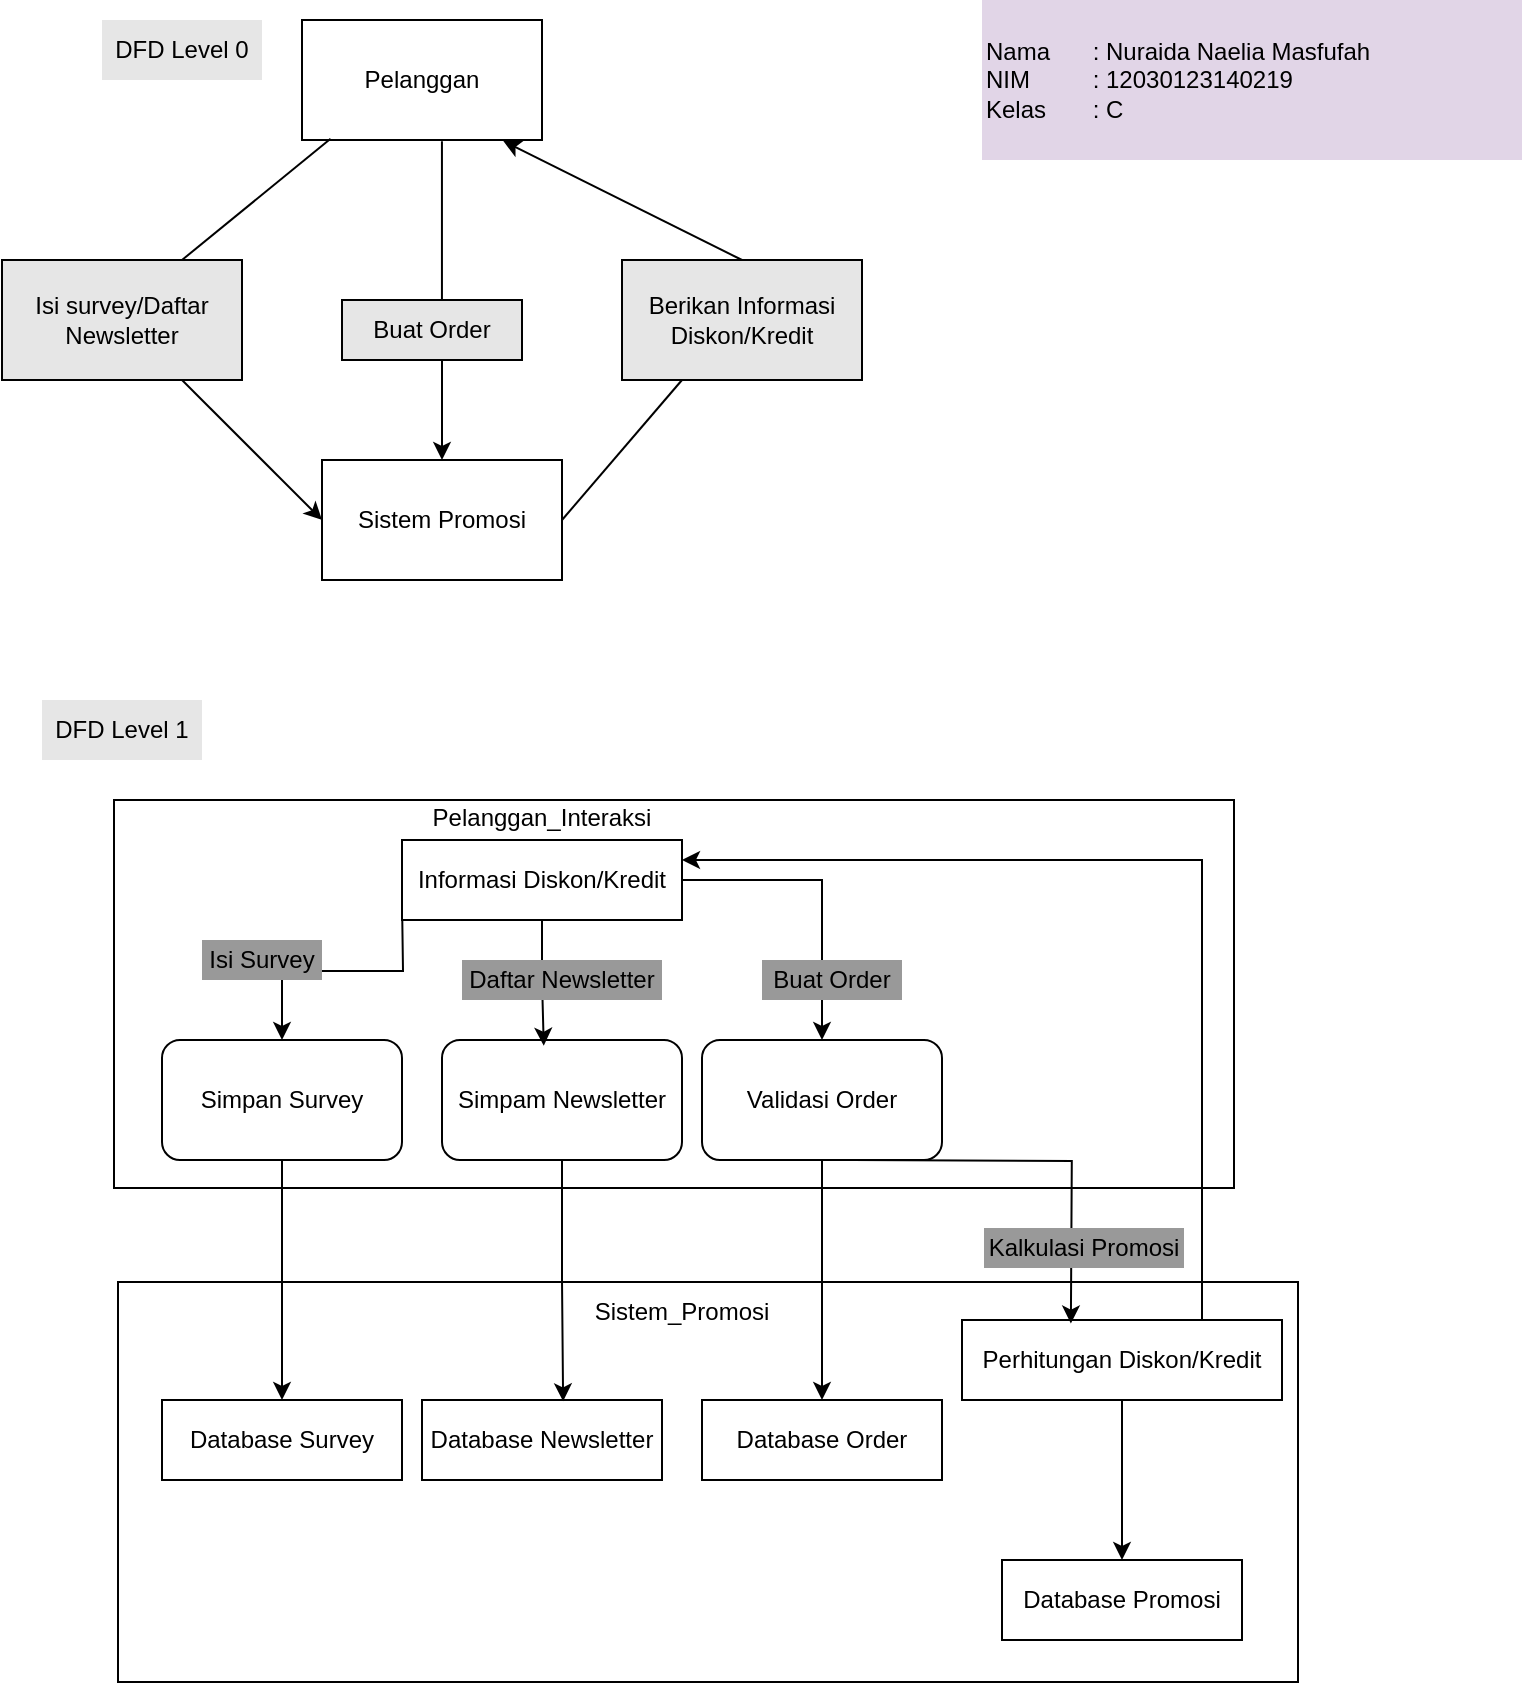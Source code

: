 <mxfile version="24.7.17" pages="3">
  <diagram name="Page-1" id="ODTlV-MMBWW2KmWBl99i">
    <mxGraphModel dx="862" dy="389" grid="1" gridSize="10" guides="1" tooltips="1" connect="1" arrows="1" fold="1" page="1" pageScale="1" pageWidth="850" pageHeight="1100" math="0" shadow="0">
      <root>
        <mxCell id="0" />
        <mxCell id="1" parent="0" />
        <mxCell id="THzX5bEdGxxCggByx_-i-2" value="Pelanggan" style="rounded=0;whiteSpace=wrap;html=1;" parent="1" vertex="1">
          <mxGeometry x="170" y="60" width="120" height="60" as="geometry" />
        </mxCell>
        <mxCell id="THzX5bEdGxxCggByx_-i-3" value="Isi survey/Daftar Newsletter" style="rounded=0;whiteSpace=wrap;html=1;fillColor=#E6E6E6;" parent="1" vertex="1">
          <mxGeometry x="20" y="180" width="120" height="60" as="geometry" />
        </mxCell>
        <mxCell id="THzX5bEdGxxCggByx_-i-4" value="Berikan Informasi Diskon/Kredit" style="rounded=0;whiteSpace=wrap;html=1;fillColor=#E6E6E6;" parent="1" vertex="1">
          <mxGeometry x="330" y="180" width="120" height="60" as="geometry" />
        </mxCell>
        <mxCell id="THzX5bEdGxxCggByx_-i-5" value="Sistem Promosi" style="rounded=0;whiteSpace=wrap;html=1;" parent="1" vertex="1">
          <mxGeometry x="180" y="280" width="120" height="60" as="geometry" />
        </mxCell>
        <mxCell id="THzX5bEdGxxCggByx_-i-8" value="" style="endArrow=none;html=1;rounded=0;entryX=0.119;entryY=0.99;entryDx=0;entryDy=0;entryPerimeter=0;exitX=0.75;exitY=0;exitDx=0;exitDy=0;" parent="1" source="THzX5bEdGxxCggByx_-i-3" target="THzX5bEdGxxCggByx_-i-2" edge="1">
          <mxGeometry width="50" height="50" relative="1" as="geometry">
            <mxPoint x="150" y="190" as="sourcePoint" />
            <mxPoint x="200" y="140" as="targetPoint" />
          </mxGeometry>
        </mxCell>
        <mxCell id="THzX5bEdGxxCggByx_-i-9" value="" style="endArrow=classic;html=1;rounded=0;entryX=0;entryY=0.5;entryDx=0;entryDy=0;" parent="1" source="THzX5bEdGxxCggByx_-i-3" target="THzX5bEdGxxCggByx_-i-5" edge="1">
          <mxGeometry width="50" height="50" relative="1" as="geometry">
            <mxPoint x="240" y="230" as="sourcePoint" />
            <mxPoint x="290" y="180" as="targetPoint" />
          </mxGeometry>
        </mxCell>
        <mxCell id="THzX5bEdGxxCggByx_-i-10" value="" style="endArrow=classic;html=1;rounded=0;exitX=0.583;exitY=1.011;exitDx=0;exitDy=0;entryX=0.5;entryY=0;entryDx=0;entryDy=0;exitPerimeter=0;" parent="1" source="THzX5bEdGxxCggByx_-i-2" target="THzX5bEdGxxCggByx_-i-5" edge="1">
          <mxGeometry width="50" height="50" relative="1" as="geometry">
            <mxPoint x="270" y="220" as="sourcePoint" />
            <mxPoint x="320" y="170" as="targetPoint" />
          </mxGeometry>
        </mxCell>
        <mxCell id="THzX5bEdGxxCggByx_-i-11" value="" style="endArrow=none;html=1;rounded=0;exitX=1;exitY=0.5;exitDx=0;exitDy=0;entryX=0.25;entryY=1;entryDx=0;entryDy=0;" parent="1" source="THzX5bEdGxxCggByx_-i-5" target="THzX5bEdGxxCggByx_-i-4" edge="1">
          <mxGeometry width="50" height="50" relative="1" as="geometry">
            <mxPoint x="350" y="330" as="sourcePoint" />
            <mxPoint x="400" y="280" as="targetPoint" />
          </mxGeometry>
        </mxCell>
        <mxCell id="THzX5bEdGxxCggByx_-i-12" value="" style="endArrow=classic;html=1;rounded=0;entryX=0.838;entryY=1.007;entryDx=0;entryDy=0;entryPerimeter=0;exitX=0.5;exitY=0;exitDx=0;exitDy=0;" parent="1" source="THzX5bEdGxxCggByx_-i-4" target="THzX5bEdGxxCggByx_-i-2" edge="1">
          <mxGeometry width="50" height="50" relative="1" as="geometry">
            <mxPoint x="350" y="170" as="sourcePoint" />
            <mxPoint x="400" y="120" as="targetPoint" />
          </mxGeometry>
        </mxCell>
        <mxCell id="THzX5bEdGxxCggByx_-i-14" value="Buat Order" style="rounded=0;whiteSpace=wrap;html=1;fillColor=#E6E6E6;" parent="1" vertex="1">
          <mxGeometry x="190" y="200" width="90" height="30" as="geometry" />
        </mxCell>
        <mxCell id="THzX5bEdGxxCggByx_-i-15" value="DFD Level 1" style="text;html=1;align=center;verticalAlign=middle;whiteSpace=wrap;rounded=0;fillColor=#E6E6E6;" parent="1" vertex="1">
          <mxGeometry x="40" y="400" width="80" height="30" as="geometry" />
        </mxCell>
        <mxCell id="THzX5bEdGxxCggByx_-i-51" value="" style="rounded=0;whiteSpace=wrap;html=1;fillColor=#FFFFFF;" parent="1" vertex="1">
          <mxGeometry x="76" y="450" width="560" height="194" as="geometry" />
        </mxCell>
        <mxCell id="THzX5bEdGxxCggByx_-i-74" value="" style="rounded=0;whiteSpace=wrap;html=1;fillColor=#FFFFFF;" parent="1" vertex="1">
          <mxGeometry x="78" y="691" width="590" height="200" as="geometry" />
        </mxCell>
        <mxCell id="THzX5bEdGxxCggByx_-i-96" style="edgeStyle=orthogonalEdgeStyle;rounded=0;orthogonalLoop=1;jettySize=auto;html=1;exitX=0;exitY=0.5;exitDx=0;exitDy=0;entryX=0.5;entryY=0;entryDx=0;entryDy=0;" parent="1" target="THzX5bEdGxxCggByx_-i-100" edge="1">
          <mxGeometry relative="1" as="geometry">
            <mxPoint x="220" y="500" as="sourcePoint" />
            <mxPoint x="160" y="580" as="targetPoint" />
          </mxGeometry>
        </mxCell>
        <mxCell id="THzX5bEdGxxCggByx_-i-97" style="edgeStyle=orthogonalEdgeStyle;rounded=0;orthogonalLoop=1;jettySize=auto;html=1;exitX=1;exitY=0.5;exitDx=0;exitDy=0;" parent="1" source="THzX5bEdGxxCggByx_-i-98" target="THzX5bEdGxxCggByx_-i-102" edge="1">
          <mxGeometry relative="1" as="geometry" />
        </mxCell>
        <mxCell id="THzX5bEdGxxCggByx_-i-98" value="Informasi Diskon/Kredit" style="rounded=0;whiteSpace=wrap;html=1;" parent="1" vertex="1">
          <mxGeometry x="220" y="470" width="140" height="40" as="geometry" />
        </mxCell>
        <mxCell id="THzX5bEdGxxCggByx_-i-99" style="edgeStyle=orthogonalEdgeStyle;rounded=0;orthogonalLoop=1;jettySize=auto;html=1;exitX=0.5;exitY=1;exitDx=0;exitDy=0;" parent="1" source="THzX5bEdGxxCggByx_-i-100" target="THzX5bEdGxxCggByx_-i-103" edge="1">
          <mxGeometry relative="1" as="geometry" />
        </mxCell>
        <mxCell id="THzX5bEdGxxCggByx_-i-100" value="Simpan Survey" style="rounded=1;whiteSpace=wrap;html=1;" parent="1" vertex="1">
          <mxGeometry x="100" y="570" width="120" height="60" as="geometry" />
        </mxCell>
        <mxCell id="THzX5bEdGxxCggByx_-i-101" value="Simpam Newsletter" style="rounded=1;whiteSpace=wrap;html=1;" parent="1" vertex="1">
          <mxGeometry x="240" y="570" width="120" height="60" as="geometry" />
        </mxCell>
        <mxCell id="THzX5bEdGxxCggByx_-i-102" value="Validasi Order" style="rounded=1;whiteSpace=wrap;html=1;" parent="1" vertex="1">
          <mxGeometry x="370" y="570" width="120" height="60" as="geometry" />
        </mxCell>
        <mxCell id="THzX5bEdGxxCggByx_-i-103" value="Database Survey" style="rounded=0;whiteSpace=wrap;html=1;" parent="1" vertex="1">
          <mxGeometry x="100" y="750" width="120" height="40" as="geometry" />
        </mxCell>
        <mxCell id="THzX5bEdGxxCggByx_-i-104" value="Database Newsletter" style="rounded=0;whiteSpace=wrap;html=1;" parent="1" vertex="1">
          <mxGeometry x="230" y="750" width="120" height="40" as="geometry" />
        </mxCell>
        <mxCell id="THzX5bEdGxxCggByx_-i-105" value="Database Order" style="rounded=0;whiteSpace=wrap;html=1;" parent="1" vertex="1">
          <mxGeometry x="370" y="750" width="120" height="40" as="geometry" />
        </mxCell>
        <mxCell id="THzX5bEdGxxCggByx_-i-106" style="edgeStyle=orthogonalEdgeStyle;rounded=0;orthogonalLoop=1;jettySize=auto;html=1;exitX=0.5;exitY=1;exitDx=0;exitDy=0;" parent="1" source="THzX5bEdGxxCggByx_-i-108" target="THzX5bEdGxxCggByx_-i-109" edge="1">
          <mxGeometry relative="1" as="geometry" />
        </mxCell>
        <mxCell id="THzX5bEdGxxCggByx_-i-107" style="edgeStyle=orthogonalEdgeStyle;rounded=0;orthogonalLoop=1;jettySize=auto;html=1;exitX=0.75;exitY=0;exitDx=0;exitDy=0;entryX=1;entryY=0.25;entryDx=0;entryDy=0;" parent="1" source="THzX5bEdGxxCggByx_-i-108" target="THzX5bEdGxxCggByx_-i-98" edge="1">
          <mxGeometry relative="1" as="geometry" />
        </mxCell>
        <mxCell id="THzX5bEdGxxCggByx_-i-108" value="Perhitungan Diskon/Kredit" style="rounded=0;whiteSpace=wrap;html=1;" parent="1" vertex="1">
          <mxGeometry x="500" y="710" width="160" height="40" as="geometry" />
        </mxCell>
        <mxCell id="THzX5bEdGxxCggByx_-i-109" value="Database Promosi" style="rounded=0;whiteSpace=wrap;html=1;" parent="1" vertex="1">
          <mxGeometry x="520" y="830" width="120" height="40" as="geometry" />
        </mxCell>
        <mxCell id="THzX5bEdGxxCggByx_-i-110" value="Isi Survey" style="text;html=1;align=center;verticalAlign=middle;whiteSpace=wrap;rounded=0;fillColor=#999999;" parent="1" vertex="1">
          <mxGeometry x="120" y="520" width="60" height="20" as="geometry" />
        </mxCell>
        <mxCell id="THzX5bEdGxxCggByx_-i-111" style="edgeStyle=orthogonalEdgeStyle;rounded=0;orthogonalLoop=1;jettySize=auto;html=1;exitX=0.5;exitY=1;exitDx=0;exitDy=0;entryX=0.424;entryY=0.048;entryDx=0;entryDy=0;entryPerimeter=0;" parent="1" source="THzX5bEdGxxCggByx_-i-98" target="THzX5bEdGxxCggByx_-i-101" edge="1">
          <mxGeometry relative="1" as="geometry" />
        </mxCell>
        <mxCell id="THzX5bEdGxxCggByx_-i-112" value="Daftar Newsletter" style="text;html=1;align=center;verticalAlign=middle;whiteSpace=wrap;rounded=0;fillColor=#999999;" parent="1" vertex="1">
          <mxGeometry x="250" y="530" width="100" height="20" as="geometry" />
        </mxCell>
        <mxCell id="THzX5bEdGxxCggByx_-i-113" style="edgeStyle=orthogonalEdgeStyle;rounded=0;orthogonalLoop=1;jettySize=auto;html=1;exitX=0.5;exitY=1;exitDx=0;exitDy=0;entryX=0.588;entryY=0.016;entryDx=0;entryDy=0;entryPerimeter=0;" parent="1" source="THzX5bEdGxxCggByx_-i-101" target="THzX5bEdGxxCggByx_-i-104" edge="1">
          <mxGeometry relative="1" as="geometry" />
        </mxCell>
        <mxCell id="THzX5bEdGxxCggByx_-i-114" style="edgeStyle=orthogonalEdgeStyle;rounded=0;orthogonalLoop=1;jettySize=auto;html=1;exitX=0.5;exitY=1;exitDx=0;exitDy=0;entryX=0.5;entryY=0;entryDx=0;entryDy=0;" parent="1" source="THzX5bEdGxxCggByx_-i-102" target="THzX5bEdGxxCggByx_-i-105" edge="1">
          <mxGeometry relative="1" as="geometry">
            <mxPoint x="430" y="710" as="targetPoint" />
          </mxGeometry>
        </mxCell>
        <mxCell id="THzX5bEdGxxCggByx_-i-115" style="edgeStyle=orthogonalEdgeStyle;rounded=0;orthogonalLoop=1;jettySize=auto;html=1;exitX=0.75;exitY=1;exitDx=0;exitDy=0;entryX=0.434;entryY=0.044;entryDx=0;entryDy=0;entryPerimeter=0;" parent="1" edge="1">
          <mxGeometry relative="1" as="geometry">
            <mxPoint x="445" y="630" as="sourcePoint" />
            <mxPoint x="554.44" y="711.76" as="targetPoint" />
          </mxGeometry>
        </mxCell>
        <mxCell id="THzX5bEdGxxCggByx_-i-116" value="Buat Order" style="text;html=1;align=center;verticalAlign=middle;whiteSpace=wrap;rounded=0;fillColor=#999999;" parent="1" vertex="1">
          <mxGeometry x="400" y="530" width="70" height="20" as="geometry" />
        </mxCell>
        <mxCell id="THzX5bEdGxxCggByx_-i-117" value="Kalkulasi Promosi" style="text;html=1;align=center;verticalAlign=middle;whiteSpace=wrap;rounded=0;fillColor=#999999;" parent="1" vertex="1">
          <mxGeometry x="511" y="664" width="100" height="20" as="geometry" />
        </mxCell>
        <mxCell id="THzX5bEdGxxCggByx_-i-118" value="Pelanggan_Interaksi" style="text;html=1;align=center;verticalAlign=middle;whiteSpace=wrap;rounded=0;" parent="1" vertex="1">
          <mxGeometry x="260" y="444" width="60" height="30" as="geometry" />
        </mxCell>
        <mxCell id="THzX5bEdGxxCggByx_-i-119" value="Sistem_Promosi" style="text;html=1;align=center;verticalAlign=middle;whiteSpace=wrap;rounded=0;" parent="1" vertex="1">
          <mxGeometry x="330" y="691" width="60" height="30" as="geometry" />
        </mxCell>
        <mxCell id="THzX5bEdGxxCggByx_-i-120" value="DFD Level 0" style="text;html=1;align=center;verticalAlign=middle;whiteSpace=wrap;rounded=0;fillColor=#E6E6E6;" parent="1" vertex="1">
          <mxGeometry x="70" y="60" width="80" height="30" as="geometry" />
        </mxCell>
        <mxCell id="fulWvb1OmDvswGjlFrrw-1" value="Nama&lt;span style=&quot;white-space: pre;&quot;&gt;&#x9;&lt;/span&gt;: Nuraida Naelia Masfufah&lt;div&gt;NIM&lt;span style=&quot;white-space: pre;&quot;&gt;&#x9;&lt;/span&gt;&lt;span style=&quot;white-space: pre;&quot;&gt;&#x9;&lt;/span&gt;: 12030123140219&lt;/div&gt;&lt;div style=&quot;&quot;&gt;Kelas&lt;span style=&quot;white-space: pre;&quot;&gt;&#x9;&lt;/span&gt;: C&lt;/div&gt;" style="text;html=1;align=left;verticalAlign=middle;whiteSpace=wrap;rounded=0;fillColor=#E1D5E7;" vertex="1" parent="1">
          <mxGeometry x="510" y="50" width="270" height="80" as="geometry" />
        </mxCell>
      </root>
    </mxGraphModel>
  </diagram>
  <diagram id="mdZjjIJhFunq5D6yBVpu" name="Page-2">
    <mxGraphModel dx="1884" dy="1567" grid="1" gridSize="10" guides="1" tooltips="1" connect="1" arrows="1" fold="1" page="1" pageScale="1" pageWidth="850" pageHeight="1100" math="0" shadow="0">
      <root>
        <mxCell id="0" />
        <mxCell id="1" parent="0" />
        <mxCell id="P4w8NwJb4ILGEP0RqB18-1" value="Pelanggan" style="shape=table;startSize=30;container=1;collapsible=0;childLayout=tableLayout;fixedRows=1;rowLines=0;fontStyle=0;strokeColor=default;fontSize=16;" parent="1" vertex="1">
          <mxGeometry x="-600" y="-1072" width="180" height="120" as="geometry" />
        </mxCell>
        <mxCell id="P4w8NwJb4ILGEP0RqB18-2" value="" style="shape=tableRow;horizontal=0;startSize=0;swimlaneHead=0;swimlaneBody=0;top=0;left=0;bottom=0;right=0;collapsible=0;dropTarget=0;fillColor=none;points=[[0,0.5],[1,0.5]];portConstraint=eastwest;strokeColor=inherit;fontSize=16;" parent="P4w8NwJb4ILGEP0RqB18-1" vertex="1">
          <mxGeometry y="30" width="180" height="30" as="geometry" />
        </mxCell>
        <mxCell id="P4w8NwJb4ILGEP0RqB18-3" value="int" style="shape=partialRectangle;html=1;whiteSpace=wrap;connectable=0;fillColor=none;top=0;left=0;bottom=0;right=0;overflow=hidden;pointerEvents=1;strokeColor=inherit;fontSize=16;" parent="P4w8NwJb4ILGEP0RqB18-2" vertex="1">
          <mxGeometry width="40" height="30" as="geometry">
            <mxRectangle width="40" height="30" as="alternateBounds" />
          </mxGeometry>
        </mxCell>
        <mxCell id="P4w8NwJb4ILGEP0RqB18-4" value="ID_Pelanggan" style="shape=partialRectangle;html=1;whiteSpace=wrap;connectable=0;fillColor=none;top=0;left=0;bottom=0;right=0;align=left;spacingLeft=6;overflow=hidden;strokeColor=inherit;fontSize=16;" parent="P4w8NwJb4ILGEP0RqB18-2" vertex="1">
          <mxGeometry x="40" width="140" height="30" as="geometry">
            <mxRectangle width="140" height="30" as="alternateBounds" />
          </mxGeometry>
        </mxCell>
        <mxCell id="P4w8NwJb4ILGEP0RqB18-5" value="" style="shape=tableRow;horizontal=0;startSize=0;swimlaneHead=0;swimlaneBody=0;top=0;left=0;bottom=0;right=0;collapsible=0;dropTarget=0;fillColor=none;points=[[0,0.5],[1,0.5]];portConstraint=eastwest;strokeColor=inherit;fontSize=16;" parent="P4w8NwJb4ILGEP0RqB18-1" vertex="1">
          <mxGeometry y="60" width="180" height="30" as="geometry" />
        </mxCell>
        <mxCell id="P4w8NwJb4ILGEP0RqB18-6" value="string" style="shape=partialRectangle;html=1;whiteSpace=wrap;connectable=0;fillColor=none;top=0;left=0;bottom=0;right=0;overflow=hidden;strokeColor=inherit;fontSize=16;" parent="P4w8NwJb4ILGEP0RqB18-5" vertex="1">
          <mxGeometry width="40" height="30" as="geometry">
            <mxRectangle width="40" height="30" as="alternateBounds" />
          </mxGeometry>
        </mxCell>
        <mxCell id="P4w8NwJb4ILGEP0RqB18-7" value="Nama" style="shape=partialRectangle;html=1;whiteSpace=wrap;connectable=0;fillColor=none;top=0;left=0;bottom=0;right=0;align=left;spacingLeft=6;overflow=hidden;strokeColor=inherit;fontSize=16;" parent="P4w8NwJb4ILGEP0RqB18-5" vertex="1">
          <mxGeometry x="40" width="140" height="30" as="geometry">
            <mxRectangle width="140" height="30" as="alternateBounds" />
          </mxGeometry>
        </mxCell>
        <mxCell id="P4w8NwJb4ILGEP0RqB18-8" value="" style="shape=tableRow;horizontal=0;startSize=0;swimlaneHead=0;swimlaneBody=0;top=0;left=0;bottom=0;right=0;collapsible=0;dropTarget=0;fillColor=none;points=[[0,0.5],[1,0.5]];portConstraint=eastwest;strokeColor=inherit;fontSize=16;" parent="P4w8NwJb4ILGEP0RqB18-1" vertex="1">
          <mxGeometry y="90" width="180" height="30" as="geometry" />
        </mxCell>
        <mxCell id="P4w8NwJb4ILGEP0RqB18-9" value="string" style="shape=partialRectangle;html=1;whiteSpace=wrap;connectable=0;fillColor=none;top=0;left=0;bottom=0;right=0;overflow=hidden;strokeColor=inherit;fontSize=16;" parent="P4w8NwJb4ILGEP0RqB18-8" vertex="1">
          <mxGeometry width="40" height="30" as="geometry">
            <mxRectangle width="40" height="30" as="alternateBounds" />
          </mxGeometry>
        </mxCell>
        <mxCell id="P4w8NwJb4ILGEP0RqB18-10" value="Email" style="shape=partialRectangle;html=1;whiteSpace=wrap;connectable=0;fillColor=none;top=0;left=0;bottom=0;right=0;align=left;spacingLeft=6;overflow=hidden;strokeColor=inherit;fontSize=16;" parent="P4w8NwJb4ILGEP0RqB18-8" vertex="1">
          <mxGeometry x="40" width="140" height="30" as="geometry">
            <mxRectangle width="140" height="30" as="alternateBounds" />
          </mxGeometry>
        </mxCell>
        <mxCell id="P4w8NwJb4ILGEP0RqB18-11" value="SURVEY" style="shape=table;startSize=30;container=1;collapsible=0;childLayout=tableLayout;fixedRows=1;rowLines=0;fontStyle=0;strokeColor=default;fontSize=16;" parent="1" vertex="1">
          <mxGeometry x="-780" y="-683" width="180" height="120" as="geometry" />
        </mxCell>
        <mxCell id="P4w8NwJb4ILGEP0RqB18-12" value="" style="shape=tableRow;horizontal=0;startSize=0;swimlaneHead=0;swimlaneBody=0;top=0;left=0;bottom=0;right=0;collapsible=0;dropTarget=0;fillColor=none;points=[[0,0.5],[1,0.5]];portConstraint=eastwest;strokeColor=inherit;fontSize=16;" parent="P4w8NwJb4ILGEP0RqB18-11" vertex="1">
          <mxGeometry y="30" width="180" height="30" as="geometry" />
        </mxCell>
        <mxCell id="P4w8NwJb4ILGEP0RqB18-13" value="int" style="shape=partialRectangle;html=1;whiteSpace=wrap;connectable=0;fillColor=none;top=0;left=0;bottom=0;right=0;overflow=hidden;pointerEvents=1;strokeColor=inherit;fontSize=16;" parent="P4w8NwJb4ILGEP0RqB18-12" vertex="1">
          <mxGeometry width="40" height="30" as="geometry">
            <mxRectangle width="40" height="30" as="alternateBounds" />
          </mxGeometry>
        </mxCell>
        <mxCell id="P4w8NwJb4ILGEP0RqB18-14" value="ID_Survey" style="shape=partialRectangle;html=1;whiteSpace=wrap;connectable=0;fillColor=none;top=0;left=0;bottom=0;right=0;align=left;spacingLeft=6;overflow=hidden;strokeColor=inherit;fontSize=16;" parent="P4w8NwJb4ILGEP0RqB18-12" vertex="1">
          <mxGeometry x="40" width="140" height="30" as="geometry">
            <mxRectangle width="140" height="30" as="alternateBounds" />
          </mxGeometry>
        </mxCell>
        <mxCell id="P4w8NwJb4ILGEP0RqB18-15" value="" style="shape=tableRow;horizontal=0;startSize=0;swimlaneHead=0;swimlaneBody=0;top=0;left=0;bottom=0;right=0;collapsible=0;dropTarget=0;fillColor=none;points=[[0,0.5],[1,0.5]];portConstraint=eastwest;strokeColor=inherit;fontSize=16;" parent="P4w8NwJb4ILGEP0RqB18-11" vertex="1">
          <mxGeometry y="60" width="180" height="30" as="geometry" />
        </mxCell>
        <mxCell id="P4w8NwJb4ILGEP0RqB18-16" value="int" style="shape=partialRectangle;html=1;whiteSpace=wrap;connectable=0;fillColor=none;top=0;left=0;bottom=0;right=0;overflow=hidden;strokeColor=inherit;fontSize=16;" parent="P4w8NwJb4ILGEP0RqB18-15" vertex="1">
          <mxGeometry width="40" height="30" as="geometry">
            <mxRectangle width="40" height="30" as="alternateBounds" />
          </mxGeometry>
        </mxCell>
        <mxCell id="P4w8NwJb4ILGEP0RqB18-17" value="ID_Pelanggan" style="shape=partialRectangle;html=1;whiteSpace=wrap;connectable=0;fillColor=none;top=0;left=0;bottom=0;right=0;align=left;spacingLeft=6;overflow=hidden;strokeColor=inherit;fontSize=16;" parent="P4w8NwJb4ILGEP0RqB18-15" vertex="1">
          <mxGeometry x="40" width="140" height="30" as="geometry">
            <mxRectangle width="140" height="30" as="alternateBounds" />
          </mxGeometry>
        </mxCell>
        <mxCell id="P4w8NwJb4ILGEP0RqB18-18" value="" style="shape=tableRow;horizontal=0;startSize=0;swimlaneHead=0;swimlaneBody=0;top=0;left=0;bottom=0;right=0;collapsible=0;dropTarget=0;fillColor=none;points=[[0,0.5],[1,0.5]];portConstraint=eastwest;strokeColor=inherit;fontSize=16;" parent="P4w8NwJb4ILGEP0RqB18-11" vertex="1">
          <mxGeometry y="90" width="180" height="30" as="geometry" />
        </mxCell>
        <mxCell id="P4w8NwJb4ILGEP0RqB18-19" value="date" style="shape=partialRectangle;html=1;whiteSpace=wrap;connectable=0;fillColor=none;top=0;left=0;bottom=0;right=0;overflow=hidden;strokeColor=inherit;fontSize=16;" parent="P4w8NwJb4ILGEP0RqB18-18" vertex="1">
          <mxGeometry width="40" height="30" as="geometry">
            <mxRectangle width="40" height="30" as="alternateBounds" />
          </mxGeometry>
        </mxCell>
        <mxCell id="P4w8NwJb4ILGEP0RqB18-20" value="Tanggal" style="shape=partialRectangle;html=1;whiteSpace=wrap;connectable=0;fillColor=none;top=0;left=0;bottom=0;right=0;align=left;spacingLeft=6;overflow=hidden;strokeColor=inherit;fontSize=16;" parent="P4w8NwJb4ILGEP0RqB18-18" vertex="1">
          <mxGeometry x="40" width="140" height="30" as="geometry">
            <mxRectangle width="140" height="30" as="alternateBounds" />
          </mxGeometry>
        </mxCell>
        <mxCell id="P4w8NwJb4ILGEP0RqB18-21" value="NEWSLETTER" style="shape=table;startSize=30;container=1;collapsible=0;childLayout=tableLayout;fixedRows=1;rowLines=0;fontStyle=0;strokeColor=default;fontSize=16;" parent="1" vertex="1">
          <mxGeometry x="-548" y="-683" width="180" height="120" as="geometry" />
        </mxCell>
        <mxCell id="P4w8NwJb4ILGEP0RqB18-22" value="" style="shape=tableRow;horizontal=0;startSize=0;swimlaneHead=0;swimlaneBody=0;top=0;left=0;bottom=0;right=0;collapsible=0;dropTarget=0;fillColor=none;points=[[0,0.5],[1,0.5]];portConstraint=eastwest;strokeColor=inherit;fontSize=16;" parent="P4w8NwJb4ILGEP0RqB18-21" vertex="1">
          <mxGeometry y="30" width="180" height="30" as="geometry" />
        </mxCell>
        <mxCell id="P4w8NwJb4ILGEP0RqB18-23" value="int" style="shape=partialRectangle;html=1;whiteSpace=wrap;connectable=0;fillColor=none;top=0;left=0;bottom=0;right=0;overflow=hidden;pointerEvents=1;strokeColor=inherit;fontSize=16;" parent="P4w8NwJb4ILGEP0RqB18-22" vertex="1">
          <mxGeometry width="40" height="30" as="geometry">
            <mxRectangle width="40" height="30" as="alternateBounds" />
          </mxGeometry>
        </mxCell>
        <mxCell id="P4w8NwJb4ILGEP0RqB18-24" value="ID_Newsletter" style="shape=partialRectangle;html=1;whiteSpace=wrap;connectable=0;fillColor=none;top=0;left=0;bottom=0;right=0;align=left;spacingLeft=6;overflow=hidden;strokeColor=inherit;fontSize=16;" parent="P4w8NwJb4ILGEP0RqB18-22" vertex="1">
          <mxGeometry x="40" width="140" height="30" as="geometry">
            <mxRectangle width="140" height="30" as="alternateBounds" />
          </mxGeometry>
        </mxCell>
        <mxCell id="P4w8NwJb4ILGEP0RqB18-25" value="" style="shape=tableRow;horizontal=0;startSize=0;swimlaneHead=0;swimlaneBody=0;top=0;left=0;bottom=0;right=0;collapsible=0;dropTarget=0;fillColor=none;points=[[0,0.5],[1,0.5]];portConstraint=eastwest;strokeColor=inherit;fontSize=16;" parent="P4w8NwJb4ILGEP0RqB18-21" vertex="1">
          <mxGeometry y="60" width="180" height="30" as="geometry" />
        </mxCell>
        <mxCell id="P4w8NwJb4ILGEP0RqB18-26" value="int" style="shape=partialRectangle;html=1;whiteSpace=wrap;connectable=0;fillColor=none;top=0;left=0;bottom=0;right=0;overflow=hidden;strokeColor=inherit;fontSize=16;" parent="P4w8NwJb4ILGEP0RqB18-25" vertex="1">
          <mxGeometry width="40" height="30" as="geometry">
            <mxRectangle width="40" height="30" as="alternateBounds" />
          </mxGeometry>
        </mxCell>
        <mxCell id="P4w8NwJb4ILGEP0RqB18-27" value="ID_Pelanggan" style="shape=partialRectangle;html=1;whiteSpace=wrap;connectable=0;fillColor=none;top=0;left=0;bottom=0;right=0;align=left;spacingLeft=6;overflow=hidden;strokeColor=inherit;fontSize=16;" parent="P4w8NwJb4ILGEP0RqB18-25" vertex="1">
          <mxGeometry x="40" width="140" height="30" as="geometry">
            <mxRectangle width="140" height="30" as="alternateBounds" />
          </mxGeometry>
        </mxCell>
        <mxCell id="P4w8NwJb4ILGEP0RqB18-28" value="" style="shape=tableRow;horizontal=0;startSize=0;swimlaneHead=0;swimlaneBody=0;top=0;left=0;bottom=0;right=0;collapsible=0;dropTarget=0;fillColor=none;points=[[0,0.5],[1,0.5]];portConstraint=eastwest;strokeColor=inherit;fontSize=16;" parent="P4w8NwJb4ILGEP0RqB18-21" vertex="1">
          <mxGeometry y="90" width="180" height="30" as="geometry" />
        </mxCell>
        <mxCell id="P4w8NwJb4ILGEP0RqB18-29" value="date" style="shape=partialRectangle;html=1;whiteSpace=wrap;connectable=0;fillColor=none;top=0;left=0;bottom=0;right=0;overflow=hidden;strokeColor=inherit;fontSize=16;" parent="P4w8NwJb4ILGEP0RqB18-28" vertex="1">
          <mxGeometry width="40" height="30" as="geometry">
            <mxRectangle width="40" height="30" as="alternateBounds" />
          </mxGeometry>
        </mxCell>
        <mxCell id="P4w8NwJb4ILGEP0RqB18-30" value="Tanggal_Daftar" style="shape=partialRectangle;html=1;whiteSpace=wrap;connectable=0;fillColor=none;top=0;left=0;bottom=0;right=0;align=left;spacingLeft=6;overflow=hidden;strokeColor=inherit;fontSize=16;" parent="P4w8NwJb4ILGEP0RqB18-28" vertex="1">
          <mxGeometry x="40" width="140" height="30" as="geometry">
            <mxRectangle width="140" height="30" as="alternateBounds" />
          </mxGeometry>
        </mxCell>
        <mxCell id="P4w8NwJb4ILGEP0RqB18-31" value="ORDER" style="shape=table;startSize=30;container=1;collapsible=0;childLayout=tableLayout;fixedRows=1;rowLines=0;fontStyle=0;strokeColor=default;fontSize=16;" parent="1" vertex="1">
          <mxGeometry x="-341" y="-683" width="180" height="120" as="geometry" />
        </mxCell>
        <mxCell id="P4w8NwJb4ILGEP0RqB18-32" value="" style="shape=tableRow;horizontal=0;startSize=0;swimlaneHead=0;swimlaneBody=0;top=0;left=0;bottom=0;right=0;collapsible=0;dropTarget=0;fillColor=none;points=[[0,0.5],[1,0.5]];portConstraint=eastwest;strokeColor=inherit;fontSize=16;" parent="P4w8NwJb4ILGEP0RqB18-31" vertex="1">
          <mxGeometry y="30" width="180" height="30" as="geometry" />
        </mxCell>
        <mxCell id="P4w8NwJb4ILGEP0RqB18-33" value="int" style="shape=partialRectangle;html=1;whiteSpace=wrap;connectable=0;fillColor=none;top=0;left=0;bottom=0;right=0;overflow=hidden;pointerEvents=1;strokeColor=inherit;fontSize=16;" parent="P4w8NwJb4ILGEP0RqB18-32" vertex="1">
          <mxGeometry width="40" height="30" as="geometry">
            <mxRectangle width="40" height="30" as="alternateBounds" />
          </mxGeometry>
        </mxCell>
        <mxCell id="P4w8NwJb4ILGEP0RqB18-34" value="ID_Order" style="shape=partialRectangle;html=1;whiteSpace=wrap;connectable=0;fillColor=none;top=0;left=0;bottom=0;right=0;align=left;spacingLeft=6;overflow=hidden;strokeColor=inherit;fontSize=16;" parent="P4w8NwJb4ILGEP0RqB18-32" vertex="1">
          <mxGeometry x="40" width="140" height="30" as="geometry">
            <mxRectangle width="140" height="30" as="alternateBounds" />
          </mxGeometry>
        </mxCell>
        <mxCell id="P4w8NwJb4ILGEP0RqB18-35" value="" style="shape=tableRow;horizontal=0;startSize=0;swimlaneHead=0;swimlaneBody=0;top=0;left=0;bottom=0;right=0;collapsible=0;dropTarget=0;fillColor=none;points=[[0,0.5],[1,0.5]];portConstraint=eastwest;strokeColor=inherit;fontSize=16;" parent="P4w8NwJb4ILGEP0RqB18-31" vertex="1">
          <mxGeometry y="60" width="180" height="30" as="geometry" />
        </mxCell>
        <mxCell id="P4w8NwJb4ILGEP0RqB18-36" value="int" style="shape=partialRectangle;html=1;whiteSpace=wrap;connectable=0;fillColor=none;top=0;left=0;bottom=0;right=0;overflow=hidden;strokeColor=inherit;fontSize=16;" parent="P4w8NwJb4ILGEP0RqB18-35" vertex="1">
          <mxGeometry width="40" height="30" as="geometry">
            <mxRectangle width="40" height="30" as="alternateBounds" />
          </mxGeometry>
        </mxCell>
        <mxCell id="P4w8NwJb4ILGEP0RqB18-37" value="ID_Pelanggan" style="shape=partialRectangle;html=1;whiteSpace=wrap;connectable=0;fillColor=none;top=0;left=0;bottom=0;right=0;align=left;spacingLeft=6;overflow=hidden;strokeColor=inherit;fontSize=16;" parent="P4w8NwJb4ILGEP0RqB18-35" vertex="1">
          <mxGeometry x="40" width="140" height="30" as="geometry">
            <mxRectangle width="140" height="30" as="alternateBounds" />
          </mxGeometry>
        </mxCell>
        <mxCell id="P4w8NwJb4ILGEP0RqB18-38" value="" style="shape=tableRow;horizontal=0;startSize=0;swimlaneHead=0;swimlaneBody=0;top=0;left=0;bottom=0;right=0;collapsible=0;dropTarget=0;fillColor=none;points=[[0,0.5],[1,0.5]];portConstraint=eastwest;strokeColor=inherit;fontSize=16;" parent="P4w8NwJb4ILGEP0RqB18-31" vertex="1">
          <mxGeometry y="90" width="180" height="30" as="geometry" />
        </mxCell>
        <mxCell id="P4w8NwJb4ILGEP0RqB18-39" value="float" style="shape=partialRectangle;html=1;whiteSpace=wrap;connectable=0;fillColor=none;top=0;left=0;bottom=0;right=0;overflow=hidden;strokeColor=inherit;fontSize=16;" parent="P4w8NwJb4ILGEP0RqB18-38" vertex="1">
          <mxGeometry width="40" height="30" as="geometry">
            <mxRectangle width="40" height="30" as="alternateBounds" />
          </mxGeometry>
        </mxCell>
        <mxCell id="P4w8NwJb4ILGEP0RqB18-40" value="Total_Harga" style="shape=partialRectangle;html=1;whiteSpace=wrap;connectable=0;fillColor=none;top=0;left=0;bottom=0;right=0;align=left;spacingLeft=6;overflow=hidden;strokeColor=inherit;fontSize=16;" parent="P4w8NwJb4ILGEP0RqB18-38" vertex="1">
          <mxGeometry x="40" width="140" height="30" as="geometry">
            <mxRectangle width="140" height="30" as="alternateBounds" />
          </mxGeometry>
        </mxCell>
        <mxCell id="P4w8NwJb4ILGEP0RqB18-41" value="" style="shape=tableRow;horizontal=0;startSize=0;swimlaneHead=0;swimlaneBody=0;top=0;left=0;bottom=0;right=0;collapsible=0;dropTarget=0;fillColor=none;points=[[0,0.5],[1,0.5]];portConstraint=eastwest;strokeColor=inherit;fontSize=16;" parent="1" vertex="1">
          <mxGeometry x="-369" y="-425" width="180" height="30" as="geometry" />
        </mxCell>
        <mxCell id="P4w8NwJb4ILGEP0RqB18-42" value="" style="shape=umlActor;verticalLabelPosition=bottom;verticalAlign=top;html=1;outlineConnect=0;" parent="1" vertex="1">
          <mxGeometry x="-260" y="-490" width="30" height="60" as="geometry" />
        </mxCell>
        <mxCell id="P4w8NwJb4ILGEP0RqB18-43" value="Promosi" style="shape=table;startSize=30;container=1;collapsible=0;childLayout=tableLayout;fixedRows=1;rowLines=0;fontStyle=0;strokeColor=default;fontSize=16;fillColor=#FFFFFF;" parent="1" vertex="1">
          <mxGeometry x="-331" y="-451" width="180" height="159" as="geometry" />
        </mxCell>
        <mxCell id="P4w8NwJb4ILGEP0RqB18-44" value="" style="shape=tableRow;horizontal=0;startSize=0;swimlaneHead=0;swimlaneBody=0;top=0;left=0;bottom=0;right=0;collapsible=0;dropTarget=0;fillColor=none;points=[[0,0.5],[1,0.5]];portConstraint=eastwest;strokeColor=inherit;fontSize=16;" parent="P4w8NwJb4ILGEP0RqB18-43" vertex="1">
          <mxGeometry y="30" width="180" height="30" as="geometry" />
        </mxCell>
        <mxCell id="P4w8NwJb4ILGEP0RqB18-45" value="int" style="shape=partialRectangle;html=1;whiteSpace=wrap;connectable=0;fillColor=none;top=0;left=0;bottom=0;right=0;overflow=hidden;pointerEvents=1;strokeColor=inherit;fontSize=16;" parent="P4w8NwJb4ILGEP0RqB18-44" vertex="1">
          <mxGeometry width="40" height="30" as="geometry">
            <mxRectangle width="40" height="30" as="alternateBounds" />
          </mxGeometry>
        </mxCell>
        <mxCell id="P4w8NwJb4ILGEP0RqB18-46" value="ID_Promosi" style="shape=partialRectangle;html=1;whiteSpace=wrap;connectable=0;fillColor=none;top=0;left=0;bottom=0;right=0;align=left;spacingLeft=6;overflow=hidden;strokeColor=inherit;fontSize=16;" parent="P4w8NwJb4ILGEP0RqB18-44" vertex="1">
          <mxGeometry x="40" width="140" height="30" as="geometry">
            <mxRectangle width="140" height="30" as="alternateBounds" />
          </mxGeometry>
        </mxCell>
        <mxCell id="P4w8NwJb4ILGEP0RqB18-47" value="" style="shape=tableRow;horizontal=0;startSize=0;swimlaneHead=0;swimlaneBody=0;top=0;left=0;bottom=0;right=0;collapsible=0;dropTarget=0;fillColor=none;points=[[0,0.5],[1,0.5]];portConstraint=eastwest;strokeColor=inherit;fontSize=16;" parent="P4w8NwJb4ILGEP0RqB18-43" vertex="1">
          <mxGeometry y="60" width="180" height="30" as="geometry" />
        </mxCell>
        <mxCell id="P4w8NwJb4ILGEP0RqB18-48" value="string" style="shape=partialRectangle;html=1;whiteSpace=wrap;connectable=0;fillColor=none;top=0;left=0;bottom=0;right=0;overflow=hidden;strokeColor=inherit;fontSize=16;" parent="P4w8NwJb4ILGEP0RqB18-47" vertex="1">
          <mxGeometry width="40" height="30" as="geometry">
            <mxRectangle width="40" height="30" as="alternateBounds" />
          </mxGeometry>
        </mxCell>
        <mxCell id="P4w8NwJb4ILGEP0RqB18-49" value="Jenis_Promosi" style="shape=partialRectangle;html=1;whiteSpace=wrap;connectable=0;fillColor=none;top=0;left=0;bottom=0;right=0;align=left;spacingLeft=6;overflow=hidden;strokeColor=inherit;fontSize=16;" parent="P4w8NwJb4ILGEP0RqB18-47" vertex="1">
          <mxGeometry x="40" width="140" height="30" as="geometry">
            <mxRectangle width="140" height="30" as="alternateBounds" />
          </mxGeometry>
        </mxCell>
        <mxCell id="P4w8NwJb4ILGEP0RqB18-50" value="" style="shape=tableRow;horizontal=0;startSize=0;swimlaneHead=0;swimlaneBody=0;top=0;left=0;bottom=0;right=0;collapsible=0;dropTarget=0;fillColor=none;points=[[0,0.5],[1,0.5]];portConstraint=eastwest;strokeColor=inherit;fontSize=16;" parent="P4w8NwJb4ILGEP0RqB18-43" vertex="1">
          <mxGeometry y="90" width="180" height="30" as="geometry" />
        </mxCell>
        <mxCell id="P4w8NwJb4ILGEP0RqB18-51" value="string" style="shape=partialRectangle;html=1;whiteSpace=wrap;connectable=0;fillColor=none;top=0;left=0;bottom=0;right=0;overflow=hidden;strokeColor=inherit;fontSize=16;" parent="P4w8NwJb4ILGEP0RqB18-50" vertex="1">
          <mxGeometry width="40" height="30" as="geometry">
            <mxRectangle width="40" height="30" as="alternateBounds" />
          </mxGeometry>
        </mxCell>
        <mxCell id="P4w8NwJb4ILGEP0RqB18-52" value="Kriteria" style="shape=partialRectangle;html=1;whiteSpace=wrap;connectable=0;fillColor=none;top=0;left=0;bottom=0;right=0;align=left;spacingLeft=6;overflow=hidden;strokeColor=inherit;fontSize=16;" parent="P4w8NwJb4ILGEP0RqB18-50" vertex="1">
          <mxGeometry x="40" width="140" height="30" as="geometry">
            <mxRectangle width="140" height="30" as="alternateBounds" />
          </mxGeometry>
        </mxCell>
        <mxCell id="P4w8NwJb4ILGEP0RqB18-53" value="Diskon" style="shape=partialRectangle;html=1;whiteSpace=wrap;connectable=0;fillColor=none;top=0;left=0;bottom=0;right=0;align=left;spacingLeft=6;overflow=hidden;strokeColor=inherit;fontSize=16;" parent="1" vertex="1">
          <mxGeometry x="-287" y="-326" width="140" height="30" as="geometry">
            <mxRectangle width="140" height="30" as="alternateBounds" />
          </mxGeometry>
        </mxCell>
        <mxCell id="P4w8NwJb4ILGEP0RqB18-54" value="float" style="shape=partialRectangle;html=1;whiteSpace=wrap;connectable=0;fillColor=none;top=0;left=0;bottom=0;right=0;overflow=hidden;strokeColor=inherit;fontSize=16;" parent="1" vertex="1">
          <mxGeometry x="-331" y="-326" width="40" height="30" as="geometry">
            <mxRectangle width="40" height="30" as="alternateBounds" />
          </mxGeometry>
        </mxCell>
        <mxCell id="P4w8NwJb4ILGEP0RqB18-55" value="" style="endArrow=none;html=1;rounded=0;fontSize=12;startSize=8;endSize=8;curved=1;entryX=0.221;entryY=1.025;entryDx=0;entryDy=0;entryPerimeter=0;" parent="1" edge="1">
          <mxGeometry width="50" height="50" relative="1" as="geometry">
            <mxPoint x="-291" y="-292" as="sourcePoint" />
            <mxPoint x="-291.22" y="-331.25" as="targetPoint" />
          </mxGeometry>
        </mxCell>
        <mxCell id="P4w8NwJb4ILGEP0RqB18-56" value="" style="endArrow=none;html=1;rounded=0;entryX=-0.019;entryY=1.35;entryDx=0;entryDy=0;entryPerimeter=0;" parent="1" edge="1">
          <mxGeometry width="50" height="50" relative="1" as="geometry">
            <mxPoint x="-690" y="-683" as="sourcePoint" />
            <mxPoint x="-600.0" y="-979.5" as="targetPoint" />
            <Array as="points">
              <mxPoint x="-692" y="-830" />
            </Array>
          </mxGeometry>
        </mxCell>
        <mxCell id="P4w8NwJb4ILGEP0RqB18-57" value="" style="shape=umlActor;verticalLabelPosition=bottom;verticalAlign=top;html=1;outlineConnect=0;" parent="1" vertex="1">
          <mxGeometry x="-705" y="-742" width="30" height="60" as="geometry" />
        </mxCell>
        <mxCell id="P4w8NwJb4ILGEP0RqB18-58" value="" style="endArrow=none;html=1;rounded=0;exitX=0.515;exitY=0.033;exitDx=0;exitDy=0;exitPerimeter=0;" parent="1" edge="1">
          <mxGeometry width="50" height="50" relative="1" as="geometry">
            <mxPoint x="-457.3" y="-683.04" as="sourcePoint" />
            <mxPoint x="-510" y="-950" as="targetPoint" />
            <Array as="points">
              <mxPoint x="-460" y="-828" />
            </Array>
          </mxGeometry>
        </mxCell>
        <mxCell id="P4w8NwJb4ILGEP0RqB18-59" value="" style="shape=umlActor;verticalLabelPosition=bottom;verticalAlign=top;html=1;outlineConnect=0;" parent="1" vertex="1">
          <mxGeometry x="-473" y="-743" width="30" height="60" as="geometry" />
        </mxCell>
        <mxCell id="P4w8NwJb4ILGEP0RqB18-60" value="" style="endArrow=none;html=1;rounded=0;entryX=1;entryY=0.5;entryDx=0;entryDy=0;exitX=0.5;exitY=0;exitDx=0;exitDy=0;" parent="1" edge="1">
          <mxGeometry width="50" height="50" relative="1" as="geometry">
            <mxPoint x="-251" y="-683" as="sourcePoint" />
            <mxPoint x="-420" y="-1005" as="targetPoint" />
            <Array as="points">
              <mxPoint x="-255" y="-840" />
            </Array>
          </mxGeometry>
        </mxCell>
        <mxCell id="P4w8NwJb4ILGEP0RqB18-61" value="" style="shape=umlActor;verticalLabelPosition=bottom;verticalAlign=top;html=1;outlineConnect=0;" parent="1" vertex="1">
          <mxGeometry x="-267" y="-743" width="30" height="60" as="geometry" />
        </mxCell>
        <mxCell id="P4w8NwJb4ILGEP0RqB18-62" value="" style="endArrow=none;html=1;rounded=0;entryX=0.527;entryY=1.009;entryDx=0;entryDy=0;entryPerimeter=0;exitX=0.5;exitY=0;exitDx=0;exitDy=0;exitPerimeter=0;" parent="1" source="P4w8NwJb4ILGEP0RqB18-42" target="P4w8NwJb4ILGEP0RqB18-38" edge="1">
          <mxGeometry width="50" height="50" relative="1" as="geometry">
            <mxPoint x="-317" y="-485" as="sourcePoint" />
            <mxPoint x="-267" y="-535" as="targetPoint" />
          </mxGeometry>
        </mxCell>
        <mxCell id="P4w8NwJb4ILGEP0RqB18-63" value="" style="shape=partialRectangle;whiteSpace=wrap;html=1;top=0;bottom=0;fillColor=none;rotation=25;" parent="1" vertex="1">
          <mxGeometry x="-398.05" y="-995.79" width="12" height="33.52" as="geometry" />
        </mxCell>
        <mxCell id="P4w8NwJb4ILGEP0RqB18-64" value="" style="shape=partialRectangle;whiteSpace=wrap;html=1;top=0;bottom=0;fillColor=none;rotation=-30;" parent="1" vertex="1">
          <mxGeometry x="-633" y="-956.52" width="12" height="33.52" as="geometry" />
        </mxCell>
        <mxCell id="P4w8NwJb4ILGEP0RqB18-65" value="" style="shape=partialRectangle;whiteSpace=wrap;html=1;top=0;bottom=0;fillColor=none;rotation=91;" parent="1" vertex="1">
          <mxGeometry x="-511" y="-953" width="12" height="33.52" as="geometry" />
        </mxCell>
        <mxCell id="P4w8NwJb4ILGEP0RqB18-66" value="" style="shape=partialRectangle;whiteSpace=wrap;html=1;top=0;bottom=0;fillColor=none;rotation=91;" parent="1" vertex="1">
          <mxGeometry x="-251" y="-563" width="12" height="33.52" as="geometry" />
        </mxCell>
        <mxCell id="P4w8NwJb4ILGEP0RqB18-67" value="Mengisi" style="text;html=1;align=center;verticalAlign=middle;whiteSpace=wrap;rounded=0;fillColor=#E6E6E6;" parent="1" vertex="1">
          <mxGeometry x="-715" y="-835" width="60" height="30" as="geometry" />
        </mxCell>
        <mxCell id="P4w8NwJb4ILGEP0RqB18-68" value="Membuat" style="text;html=1;align=center;verticalAlign=middle;whiteSpace=wrap;rounded=0;fillColor=#E6E6E6;" parent="1" vertex="1">
          <mxGeometry x="-288" y="-847" width="60" height="30" as="geometry" />
        </mxCell>
        <mxCell id="P4w8NwJb4ILGEP0RqB18-69" value="Mendaftar" style="text;html=1;align=center;verticalAlign=middle;whiteSpace=wrap;rounded=0;fillColor=#E6E6E6;" parent="1" vertex="1">
          <mxGeometry x="-480" y="-830" width="60" height="30" as="geometry" />
        </mxCell>
        <mxCell id="P4w8NwJb4ILGEP0RqB18-70" value="Memenuhi" style="text;html=1;align=center;verticalAlign=middle;whiteSpace=wrap;rounded=0;fillColor=#E6E6E6;" parent="1" vertex="1">
          <mxGeometry x="-272" y="-533" width="60" height="30" as="geometry" />
        </mxCell>
        <mxCell id="5nyYSMahuUkydL15pSvf-1" value="ERD" style="text;html=1;align=center;verticalAlign=middle;whiteSpace=wrap;rounded=0;" parent="1" vertex="1">
          <mxGeometry x="-771" y="-1070" width="60" height="30" as="geometry" />
        </mxCell>
        <mxCell id="a7PB3BkYTWGGyDV__bWE-1" value="Nama&lt;span style=&quot;white-space: pre;&quot;&gt;&#x9;&lt;/span&gt;: Nuraida Naelia Masfufah&lt;div&gt;NIM&lt;span style=&quot;white-space: pre;&quot;&gt;&#x9;&lt;/span&gt;&lt;span style=&quot;white-space: pre;&quot;&gt;&#x9;&lt;/span&gt;: 12030123140219&lt;/div&gt;&lt;div style=&quot;&quot;&gt;Kelas&lt;span style=&quot;white-space: pre;&quot;&gt;&#x9;&lt;/span&gt;: C&lt;/div&gt;" style="text;html=1;align=left;verticalAlign=middle;whiteSpace=wrap;rounded=0;fillColor=#E1D5E7;" vertex="1" parent="1">
          <mxGeometry x="-320" y="-1052" width="270" height="80" as="geometry" />
        </mxCell>
      </root>
    </mxGraphModel>
  </diagram>
  <diagram id="P1XLl6k9HJ1wC1RDMNyy" name="Page-3">
    <mxGraphModel dx="1880" dy="849" grid="1" gridSize="10" guides="1" tooltips="1" connect="1" arrows="1" fold="1" page="1" pageScale="1" pageWidth="850" pageHeight="1100" math="0" shadow="0">
      <root>
        <mxCell id="0" />
        <mxCell id="1" parent="0" />
        <mxCell id="PTTSfk8D8qQiQcfaPeuS-1" value="Pelanggan" style="shape=umlActor;verticalLabelPosition=bottom;verticalAlign=top;html=1;outlineConnect=0;" parent="1" vertex="1">
          <mxGeometry x="200" y="30" width="30" height="60" as="geometry" />
        </mxCell>
        <mxCell id="PTTSfk8D8qQiQcfaPeuS-2" value="Daftar Newsletter" style="ellipse;whiteSpace=wrap;html=1;" parent="1" vertex="1">
          <mxGeometry x="180" y="180" width="110" height="40" as="geometry" />
        </mxCell>
        <mxCell id="PTTSfk8D8qQiQcfaPeuS-3" value="Isi Survey" style="ellipse;whiteSpace=wrap;html=1;" parent="1" vertex="1">
          <mxGeometry x="50" y="180" width="80" height="40" as="geometry" />
        </mxCell>
        <mxCell id="PTTSfk8D8qQiQcfaPeuS-4" style="edgeStyle=orthogonalEdgeStyle;rounded=0;orthogonalLoop=1;jettySize=auto;html=1;exitX=0.5;exitY=1;exitDx=0;exitDy=0;entryX=1;entryY=0;entryDx=0;entryDy=0;" parent="1" source="PTTSfk8D8qQiQcfaPeuS-5" target="PTTSfk8D8qQiQcfaPeuS-10" edge="1">
          <mxGeometry relative="1" as="geometry" />
        </mxCell>
        <mxCell id="PTTSfk8D8qQiQcfaPeuS-5" value="Buat Order" style="ellipse;whiteSpace=wrap;html=1;" parent="1" vertex="1">
          <mxGeometry x="460" y="180" width="110" height="40" as="geometry" />
        </mxCell>
        <mxCell id="PTTSfk8D8qQiQcfaPeuS-6" value="" style="endArrow=classic;html=1;rounded=0;entryX=0.5;entryY=0;entryDx=0;entryDy=0;" parent="1" target="PTTSfk8D8qQiQcfaPeuS-3" edge="1">
          <mxGeometry width="50" height="50" relative="1" as="geometry">
            <mxPoint x="180" y="90" as="sourcePoint" />
            <mxPoint x="320" y="220" as="targetPoint" />
          </mxGeometry>
        </mxCell>
        <mxCell id="PTTSfk8D8qQiQcfaPeuS-7" value="" style="endArrow=classic;html=1;rounded=0;entryX=0.5;entryY=0;entryDx=0;entryDy=0;" parent="1" target="PTTSfk8D8qQiQcfaPeuS-5" edge="1">
          <mxGeometry width="50" height="50" relative="1" as="geometry">
            <mxPoint x="250" y="90" as="sourcePoint" />
            <mxPoint x="250" y="190" as="targetPoint" />
          </mxGeometry>
        </mxCell>
        <mxCell id="PTTSfk8D8qQiQcfaPeuS-8" value="" style="endArrow=classic;html=1;rounded=0;entryX=0.5;entryY=0;entryDx=0;entryDy=0;" parent="1" target="PTTSfk8D8qQiQcfaPeuS-2" edge="1">
          <mxGeometry width="50" height="50" relative="1" as="geometry">
            <mxPoint x="210" y="120" as="sourcePoint" />
            <mxPoint x="525" y="190" as="targetPoint" />
          </mxGeometry>
        </mxCell>
        <mxCell id="PTTSfk8D8qQiQcfaPeuS-9" value="Berikan Diskon/Kredit" style="ellipse;whiteSpace=wrap;html=1;" parent="1" vertex="1">
          <mxGeometry x="70" y="350" width="130" height="40" as="geometry" />
        </mxCell>
        <mxCell id="PTTSfk8D8qQiQcfaPeuS-10" value="Kalkulasi Promosi" style="ellipse;whiteSpace=wrap;html=1;" parent="1" vertex="1">
          <mxGeometry x="320" y="350" width="130" height="40" as="geometry" />
        </mxCell>
        <mxCell id="PTTSfk8D8qQiQcfaPeuS-11" style="edgeStyle=orthogonalEdgeStyle;rounded=0;orthogonalLoop=1;jettySize=auto;html=1;exitX=0.5;exitY=1;exitDx=0;exitDy=0;entryX=0.431;entryY=0.025;entryDx=0;entryDy=0;entryPerimeter=0;" parent="1" source="PTTSfk8D8qQiQcfaPeuS-3" target="PTTSfk8D8qQiQcfaPeuS-9" edge="1">
          <mxGeometry relative="1" as="geometry" />
        </mxCell>
        <mxCell id="PTTSfk8D8qQiQcfaPeuS-12" style="edgeStyle=orthogonalEdgeStyle;rounded=0;orthogonalLoop=1;jettySize=auto;html=1;exitX=0.5;exitY=1;exitDx=0;exitDy=0;entryX=0.6;entryY=-0.058;entryDx=0;entryDy=0;entryPerimeter=0;" parent="1" source="PTTSfk8D8qQiQcfaPeuS-2" target="PTTSfk8D8qQiQcfaPeuS-9" edge="1">
          <mxGeometry relative="1" as="geometry" />
        </mxCell>
        <mxCell id="PTTSfk8D8qQiQcfaPeuS-13" value="Sistem" style="shape=umlActor;verticalLabelPosition=bottom;verticalAlign=top;html=1;outlineConnect=0;" parent="1" vertex="1">
          <mxGeometry x="350" y="160" width="30" height="60" as="geometry" />
        </mxCell>
        <mxCell id="PTTSfk8D8qQiQcfaPeuS-14" value="" style="endArrow=classic;html=1;rounded=0;entryX=0.928;entryY=0.242;entryDx=0;entryDy=0;entryPerimeter=0;" parent="1" target="PTTSfk8D8qQiQcfaPeuS-9" edge="1">
          <mxGeometry width="50" height="50" relative="1" as="geometry">
            <mxPoint x="340" y="250" as="sourcePoint" />
            <mxPoint x="320" y="360" as="targetPoint" />
          </mxGeometry>
        </mxCell>
        <mxCell id="PTTSfk8D8qQiQcfaPeuS-15" value="" style="endArrow=classic;html=1;rounded=0;entryX=0.5;entryY=0;entryDx=0;entryDy=0;" parent="1" target="PTTSfk8D8qQiQcfaPeuS-10" edge="1">
          <mxGeometry width="50" height="50" relative="1" as="geometry">
            <mxPoint x="380" y="260" as="sourcePoint" />
            <mxPoint x="480" y="390" as="targetPoint" />
          </mxGeometry>
        </mxCell>
        <mxCell id="PTTSfk8D8qQiQcfaPeuS-16" value="Setelah Survey" style="text;html=1;align=center;verticalAlign=middle;whiteSpace=wrap;rounded=0;" parent="1" vertex="1">
          <mxGeometry x="92.5" y="250" width="85" height="30" as="geometry" />
        </mxCell>
        <mxCell id="PTTSfk8D8qQiQcfaPeuS-17" value="Setelah Newsletter" style="text;html=1;align=center;verticalAlign=middle;whiteSpace=wrap;rounded=0;" parent="1" vertex="1">
          <mxGeometry x="230" y="240" width="85" height="30" as="geometry" />
        </mxCell>
        <mxCell id="PTTSfk8D8qQiQcfaPeuS-18" value="Setelah Order" style="text;html=1;align=center;verticalAlign=middle;whiteSpace=wrap;rounded=0;" parent="1" vertex="1">
          <mxGeometry x="480" y="290" width="80" height="30" as="geometry" />
        </mxCell>
        <mxCell id="PTTSfk8D8qQiQcfaPeuS-19" value="Use Case Diagram" style="text;html=1;align=center;verticalAlign=middle;whiteSpace=wrap;rounded=0;fillColor=#E6E6E6;" parent="1" vertex="1">
          <mxGeometry x="20" y="30" width="120" height="30" as="geometry" />
        </mxCell>
        <mxCell id="PTTSfk8D8qQiQcfaPeuS-20" style="edgeStyle=orthogonalEdgeStyle;rounded=0;orthogonalLoop=1;jettySize=auto;html=1;exitX=-0.005;exitY=0.9;exitDx=0;exitDy=0;entryX=0.5;entryY=0;entryDx=0;entryDy=0;exitPerimeter=0;" parent="1" edge="1">
          <mxGeometry relative="1" as="geometry">
            <mxPoint x="280.4" y="709" as="sourcePoint" />
            <mxPoint x="152.25" y="769" as="targetPoint" />
          </mxGeometry>
        </mxCell>
        <mxCell id="PTTSfk8D8qQiQcfaPeuS-21" style="edgeStyle=orthogonalEdgeStyle;rounded=0;orthogonalLoop=1;jettySize=auto;html=1;exitX=1;exitY=1;exitDx=0;exitDy=0;entryX=0.5;entryY=0;entryDx=0;entryDy=0;" parent="1" source="PTTSfk8D8qQiQcfaPeuS-28" target="PTTSfk8D8qQiQcfaPeuS-42" edge="1">
          <mxGeometry relative="1" as="geometry">
            <Array as="points">
              <mxPoint x="465" y="709" />
            </Array>
          </mxGeometry>
        </mxCell>
        <mxCell id="PTTSfk8D8qQiQcfaPeuS-22" value="" style="rounded=1;whiteSpace=wrap;html=1;" parent="1" vertex="1">
          <mxGeometry x="280" y="619" width="120" height="100" as="geometry" />
        </mxCell>
        <mxCell id="PTTSfk8D8qQiQcfaPeuS-23" value="" style="endArrow=none;html=1;rounded=0;exitX=0;exitY=0.25;exitDx=0;exitDy=0;entryX=1;entryY=0.25;entryDx=0;entryDy=0;" parent="1" source="PTTSfk8D8qQiQcfaPeuS-22" target="PTTSfk8D8qQiQcfaPeuS-22" edge="1">
          <mxGeometry width="50" height="50" relative="1" as="geometry">
            <mxPoint x="340" y="779" as="sourcePoint" />
            <mxPoint x="390" y="729" as="targetPoint" />
          </mxGeometry>
        </mxCell>
        <mxCell id="PTTSfk8D8qQiQcfaPeuS-24" value="" style="endArrow=none;html=1;rounded=0;entryX=0.974;entryY=0.91;entryDx=0;entryDy=0;entryPerimeter=0;exitX=0.015;exitY=0.915;exitDx=0;exitDy=0;exitPerimeter=0;" parent="1" source="PTTSfk8D8qQiQcfaPeuS-22" target="PTTSfk8D8qQiQcfaPeuS-22" edge="1">
          <mxGeometry width="50" height="50" relative="1" as="geometry">
            <mxPoint x="281" y="728" as="sourcePoint" />
            <mxPoint x="400" y="729" as="targetPoint" />
          </mxGeometry>
        </mxCell>
        <mxCell id="PTTSfk8D8qQiQcfaPeuS-25" value="Pelanggan" style="text;html=1;align=center;verticalAlign=middle;whiteSpace=wrap;rounded=0;" parent="1" vertex="1">
          <mxGeometry x="311" y="622" width="60" height="20" as="geometry" />
        </mxCell>
        <mxCell id="PTTSfk8D8qQiQcfaPeuS-26" value="&lt;span style=&quot;text-align: justify; background-color: initial;&quot;&gt;o ID_Pelanggan: int&lt;/span&gt;" style="text;html=1;align=left;verticalAlign=middle;whiteSpace=wrap;rounded=0;" parent="1" vertex="1">
          <mxGeometry x="280" y="649" width="120" height="20" as="geometry" />
        </mxCell>
        <mxCell id="PTTSfk8D8qQiQcfaPeuS-27" value="o Nama: string" style="text;html=1;align=left;verticalAlign=middle;whiteSpace=wrap;rounded=0;" parent="1" vertex="1">
          <mxGeometry x="280" y="669" width="120" height="20" as="geometry" />
        </mxCell>
        <mxCell id="PTTSfk8D8qQiQcfaPeuS-28" value="o Email: string" style="text;html=1;align=left;verticalAlign=middle;whiteSpace=wrap;rounded=0;" parent="1" vertex="1">
          <mxGeometry x="280" y="689" width="120" height="20" as="geometry" />
        </mxCell>
        <mxCell id="PTTSfk8D8qQiQcfaPeuS-29" value="" style="rounded=1;whiteSpace=wrap;html=1;" parent="1" vertex="1">
          <mxGeometry x="92.5" y="769" width="117.5" height="80" as="geometry" />
        </mxCell>
        <mxCell id="PTTSfk8D8qQiQcfaPeuS-30" value="" style="endArrow=none;html=1;rounded=0;exitX=0;exitY=0.25;exitDx=0;exitDy=0;entryX=1;entryY=0.25;entryDx=0;entryDy=0;" parent="1" source="PTTSfk8D8qQiQcfaPeuS-29" target="PTTSfk8D8qQiQcfaPeuS-29" edge="1">
          <mxGeometry width="50" height="50" relative="1" as="geometry">
            <mxPoint x="152.5" y="929" as="sourcePoint" />
            <mxPoint x="202.5" y="879" as="targetPoint" />
          </mxGeometry>
        </mxCell>
        <mxCell id="PTTSfk8D8qQiQcfaPeuS-31" value="" style="endArrow=none;html=1;rounded=0;entryX=0.974;entryY=0.91;entryDx=0;entryDy=0;entryPerimeter=0;exitX=0.015;exitY=0.915;exitDx=0;exitDy=0;exitPerimeter=0;" parent="1" source="PTTSfk8D8qQiQcfaPeuS-29" target="PTTSfk8D8qQiQcfaPeuS-29" edge="1">
          <mxGeometry width="50" height="50" relative="1" as="geometry">
            <mxPoint x="93.5" y="878" as="sourcePoint" />
            <mxPoint x="212.5" y="879" as="targetPoint" />
          </mxGeometry>
        </mxCell>
        <mxCell id="PTTSfk8D8qQiQcfaPeuS-32" value="Survey" style="text;html=1;align=center;verticalAlign=middle;whiteSpace=wrap;rounded=0;" parent="1" vertex="1">
          <mxGeometry x="123.5" y="772" width="60" height="20" as="geometry" />
        </mxCell>
        <mxCell id="PTTSfk8D8qQiQcfaPeuS-33" value="&lt;span style=&quot;text-align: justify; background-color: initial;&quot;&gt;o ID_Survey: int&lt;/span&gt;" style="text;html=1;align=left;verticalAlign=middle;whiteSpace=wrap;rounded=0;" parent="1" vertex="1">
          <mxGeometry x="92.5" y="796" width="120" height="20" as="geometry" />
        </mxCell>
        <mxCell id="PTTSfk8D8qQiQcfaPeuS-34" value="o Tanggal: date" style="text;html=1;align=left;verticalAlign=middle;whiteSpace=wrap;rounded=0;" parent="1" vertex="1">
          <mxGeometry x="92.5" y="819" width="117.5" height="20" as="geometry" />
        </mxCell>
        <mxCell id="PTTSfk8D8qQiQcfaPeuS-35" value="" style="rounded=1;whiteSpace=wrap;html=1;" parent="1" vertex="1">
          <mxGeometry x="235" y="769" width="140" height="80" as="geometry" />
        </mxCell>
        <mxCell id="PTTSfk8D8qQiQcfaPeuS-36" value="" style="endArrow=none;html=1;rounded=0;exitX=0;exitY=0.25;exitDx=0;exitDy=0;entryX=1;entryY=0.25;entryDx=0;entryDy=0;" parent="1" source="PTTSfk8D8qQiQcfaPeuS-35" target="PTTSfk8D8qQiQcfaPeuS-35" edge="1">
          <mxGeometry width="50" height="50" relative="1" as="geometry">
            <mxPoint x="295" y="929" as="sourcePoint" />
            <mxPoint x="345" y="879" as="targetPoint" />
          </mxGeometry>
        </mxCell>
        <mxCell id="PTTSfk8D8qQiQcfaPeuS-37" value="" style="endArrow=none;html=1;rounded=0;entryX=0.974;entryY=0.91;entryDx=0;entryDy=0;entryPerimeter=0;exitX=0.015;exitY=0.915;exitDx=0;exitDy=0;exitPerimeter=0;" parent="1" source="PTTSfk8D8qQiQcfaPeuS-35" target="PTTSfk8D8qQiQcfaPeuS-35" edge="1">
          <mxGeometry width="50" height="50" relative="1" as="geometry">
            <mxPoint x="236" y="878" as="sourcePoint" />
            <mxPoint x="355" y="879" as="targetPoint" />
          </mxGeometry>
        </mxCell>
        <mxCell id="PTTSfk8D8qQiQcfaPeuS-38" value="Newsletter" style="text;html=1;align=center;verticalAlign=middle;whiteSpace=wrap;rounded=0;" parent="1" vertex="1">
          <mxGeometry x="275" y="769" width="60" height="20" as="geometry" />
        </mxCell>
        <mxCell id="PTTSfk8D8qQiQcfaPeuS-39" value="&lt;span style=&quot;text-align: justify; background-color: initial;&quot;&gt;o ID_Newsletter: int&lt;/span&gt;" style="text;html=1;align=left;verticalAlign=middle;whiteSpace=wrap;rounded=0;" parent="1" vertex="1">
          <mxGeometry x="236" y="796" width="120" height="20" as="geometry" />
        </mxCell>
        <mxCell id="PTTSfk8D8qQiQcfaPeuS-40" value="o Tanggal_Datftar: date" style="text;html=1;align=left;verticalAlign=middle;whiteSpace=wrap;rounded=0;" parent="1" vertex="1">
          <mxGeometry x="236" y="819" width="140" height="20" as="geometry" />
        </mxCell>
        <mxCell id="PTTSfk8D8qQiQcfaPeuS-41" style="edgeStyle=orthogonalEdgeStyle;rounded=0;orthogonalLoop=1;jettySize=auto;html=1;exitX=0.5;exitY=1;exitDx=0;exitDy=0;entryX=0.5;entryY=0;entryDx=0;entryDy=0;" parent="1" source="PTTSfk8D8qQiQcfaPeuS-42" target="PTTSfk8D8qQiQcfaPeuS-48" edge="1">
          <mxGeometry relative="1" as="geometry" />
        </mxCell>
        <mxCell id="PTTSfk8D8qQiQcfaPeuS-42" value="" style="rounded=1;whiteSpace=wrap;html=1;" parent="1" vertex="1">
          <mxGeometry x="395" y="769" width="140" height="80" as="geometry" />
        </mxCell>
        <mxCell id="PTTSfk8D8qQiQcfaPeuS-43" value="" style="endArrow=none;html=1;rounded=0;exitX=0;exitY=0.25;exitDx=0;exitDy=0;entryX=1;entryY=0.25;entryDx=0;entryDy=0;" parent="1" source="PTTSfk8D8qQiQcfaPeuS-42" target="PTTSfk8D8qQiQcfaPeuS-42" edge="1">
          <mxGeometry width="50" height="50" relative="1" as="geometry">
            <mxPoint x="455" y="929" as="sourcePoint" />
            <mxPoint x="505" y="879" as="targetPoint" />
          </mxGeometry>
        </mxCell>
        <mxCell id="PTTSfk8D8qQiQcfaPeuS-44" value="" style="endArrow=none;html=1;rounded=0;entryX=0.974;entryY=0.91;entryDx=0;entryDy=0;entryPerimeter=0;exitX=0.015;exitY=0.915;exitDx=0;exitDy=0;exitPerimeter=0;" parent="1" source="PTTSfk8D8qQiQcfaPeuS-42" target="PTTSfk8D8qQiQcfaPeuS-42" edge="1">
          <mxGeometry width="50" height="50" relative="1" as="geometry">
            <mxPoint x="396" y="878" as="sourcePoint" />
            <mxPoint x="515" y="879" as="targetPoint" />
          </mxGeometry>
        </mxCell>
        <mxCell id="PTTSfk8D8qQiQcfaPeuS-45" value="Order" style="text;html=1;align=center;verticalAlign=middle;whiteSpace=wrap;rounded=0;" parent="1" vertex="1">
          <mxGeometry x="435" y="772" width="60" height="20" as="geometry" />
        </mxCell>
        <mxCell id="PTTSfk8D8qQiQcfaPeuS-46" value="&lt;span style=&quot;text-align: justify; background-color: initial;&quot;&gt;o ID_Order: int&lt;/span&gt;" style="text;html=1;align=left;verticalAlign=middle;whiteSpace=wrap;rounded=0;" parent="1" vertex="1">
          <mxGeometry x="395" y="796" width="120" height="20" as="geometry" />
        </mxCell>
        <mxCell id="PTTSfk8D8qQiQcfaPeuS-47" value="o Tanggal_Harga: float" style="text;html=1;align=left;verticalAlign=middle;whiteSpace=wrap;rounded=0;" parent="1" vertex="1">
          <mxGeometry x="395" y="819" width="130" height="20" as="geometry" />
        </mxCell>
        <mxCell id="PTTSfk8D8qQiQcfaPeuS-48" value="" style="rounded=1;whiteSpace=wrap;html=1;" parent="1" vertex="1">
          <mxGeometry x="395" y="919" width="140" height="80" as="geometry" />
        </mxCell>
        <mxCell id="PTTSfk8D8qQiQcfaPeuS-49" value="" style="endArrow=none;html=1;rounded=0;exitX=0;exitY=0.25;exitDx=0;exitDy=0;entryX=1;entryY=0.25;entryDx=0;entryDy=0;" parent="1" source="PTTSfk8D8qQiQcfaPeuS-48" target="PTTSfk8D8qQiQcfaPeuS-48" edge="1">
          <mxGeometry width="50" height="50" relative="1" as="geometry">
            <mxPoint x="455" y="1079" as="sourcePoint" />
            <mxPoint x="505" y="1029" as="targetPoint" />
          </mxGeometry>
        </mxCell>
        <mxCell id="PTTSfk8D8qQiQcfaPeuS-50" value="" style="endArrow=none;html=1;rounded=0;entryX=0.974;entryY=0.91;entryDx=0;entryDy=0;entryPerimeter=0;exitX=0.015;exitY=0.915;exitDx=0;exitDy=0;exitPerimeter=0;" parent="1" source="PTTSfk8D8qQiQcfaPeuS-48" target="PTTSfk8D8qQiQcfaPeuS-48" edge="1">
          <mxGeometry width="50" height="50" relative="1" as="geometry">
            <mxPoint x="396" y="1028" as="sourcePoint" />
            <mxPoint x="515" y="1029" as="targetPoint" />
          </mxGeometry>
        </mxCell>
        <mxCell id="PTTSfk8D8qQiQcfaPeuS-51" value="Promosi" style="text;html=1;align=center;verticalAlign=middle;whiteSpace=wrap;rounded=0;" parent="1" vertex="1">
          <mxGeometry x="436" y="920" width="60" height="20" as="geometry" />
        </mxCell>
        <mxCell id="PTTSfk8D8qQiQcfaPeuS-52" value="&lt;span style=&quot;text-align: justify; background-color: initial;&quot;&gt;o ID_Promosi: int&lt;/span&gt;" style="text;html=1;align=left;verticalAlign=middle;whiteSpace=wrap;rounded=0;" parent="1" vertex="1">
          <mxGeometry x="395" y="940" width="120" height="20" as="geometry" />
        </mxCell>
        <mxCell id="PTTSfk8D8qQiQcfaPeuS-53" value="o Jenis_Promosi: string" style="text;html=1;align=left;verticalAlign=middle;whiteSpace=wrap;rounded=0;" parent="1" vertex="1">
          <mxGeometry x="395" y="954" width="130" height="20" as="geometry" />
        </mxCell>
        <mxCell id="PTTSfk8D8qQiQcfaPeuS-54" value="o Diskon: float" style="text;html=1;align=left;verticalAlign=middle;whiteSpace=wrap;rounded=0;" parent="1" vertex="1">
          <mxGeometry x="394" y="970" width="130" height="20" as="geometry" />
        </mxCell>
        <mxCell id="PTTSfk8D8qQiQcfaPeuS-55" style="edgeStyle=orthogonalEdgeStyle;rounded=0;orthogonalLoop=1;jettySize=auto;html=1;exitX=0.25;exitY=1;exitDx=0;exitDy=0;entryX=0.594;entryY=0.045;entryDx=0;entryDy=0;entryPerimeter=0;" parent="1" source="PTTSfk8D8qQiQcfaPeuS-22" target="PTTSfk8D8qQiQcfaPeuS-38" edge="1">
          <mxGeometry relative="1" as="geometry" />
        </mxCell>
        <mxCell id="PTTSfk8D8qQiQcfaPeuS-56" value="Mengisi" style="text;html=1;align=center;verticalAlign=middle;whiteSpace=wrap;rounded=0;" parent="1" vertex="1">
          <mxGeometry x="160" y="679" width="60" height="30" as="geometry" />
        </mxCell>
        <mxCell id="PTTSfk8D8qQiQcfaPeuS-57" value="Membuat" style="text;html=1;align=center;verticalAlign=middle;whiteSpace=wrap;rounded=0;" parent="1" vertex="1">
          <mxGeometry x="465" y="719" width="60" height="30" as="geometry" />
        </mxCell>
        <mxCell id="PTTSfk8D8qQiQcfaPeuS-58" value="Mendaftar" style="text;html=1;align=center;verticalAlign=middle;whiteSpace=wrap;rounded=0;" parent="1" vertex="1">
          <mxGeometry x="320" y="739" width="60" height="30" as="geometry" />
        </mxCell>
        <mxCell id="PTTSfk8D8qQiQcfaPeuS-59" value="Memenuhi" style="text;html=1;align=center;verticalAlign=middle;whiteSpace=wrap;rounded=0;" parent="1" vertex="1">
          <mxGeometry x="467" y="869" width="60" height="30" as="geometry" />
        </mxCell>
        <mxCell id="PTTSfk8D8qQiQcfaPeuS-60" value="Class Diagram" style="text;html=1;align=center;verticalAlign=middle;whiteSpace=wrap;rounded=0;fillColor=#E6E6E6;" parent="1" vertex="1">
          <mxGeometry x="43" y="590" width="120" height="30" as="geometry" />
        </mxCell>
        <mxCell id="PTTSfk8D8qQiQcfaPeuS-61" value="Pelanggan" style="shape=umlActor;verticalLabelPosition=bottom;verticalAlign=top;html=1;outlineConnect=0;" parent="1" vertex="1">
          <mxGeometry x="105" y="1540" width="30" height="60" as="geometry" />
        </mxCell>
        <mxCell id="PTTSfk8D8qQiQcfaPeuS-62" value="&lt;span style=&quot;font-size:11.0pt;mso-bidi-font-size:14.0pt;&lt;br/&gt;line-height:107%;font-family:&amp;quot;Calibri&amp;quot;,sans-serif;mso-ascii-theme-font:minor-latin;&lt;br/&gt;mso-fareast-font-family:Calibri;mso-fareast-theme-font:minor-latin;mso-hansi-theme-font:&lt;br/&gt;minor-latin;mso-bidi-font-family:&amp;quot;Cordia New&amp;quot;;mso-bidi-theme-font:minor-bidi;&lt;br/&gt;mso-ansi-language:EN-ID;mso-fareast-language:EN-US;mso-bidi-language:TH&quot;&gt;Sequence Diagram&lt;/span&gt;" style="text;html=1;align=center;verticalAlign=middle;whiteSpace=wrap;rounded=0;fillColor=#E6E6E6;strokeColor=#FFFFFF;" parent="1" vertex="1">
          <mxGeometry x="42" y="1130" width="150" height="30" as="geometry" />
        </mxCell>
        <mxCell id="PTTSfk8D8qQiQcfaPeuS-63" value="Pelanggan" style="shape=umlActor;verticalLabelPosition=bottom;verticalAlign=top;html=1;outlineConnect=0;" parent="1" vertex="1">
          <mxGeometry x="105" y="1180" width="30" height="60" as="geometry" />
        </mxCell>
        <mxCell id="PTTSfk8D8qQiQcfaPeuS-64" value="Sistem Promosi" style="rounded=1;whiteSpace=wrap;html=1;fillColor=#CCCCFF;" parent="1" vertex="1">
          <mxGeometry x="197.5" y="1208" width="92.5" height="20" as="geometry" />
        </mxCell>
        <mxCell id="PTTSfk8D8qQiQcfaPeuS-65" value="Sistem Promosi" style="rounded=1;whiteSpace=wrap;html=1;fillColor=#CCCCFF;" parent="1" vertex="1">
          <mxGeometry x="197.5" y="1568" width="92.5" height="20" as="geometry" />
        </mxCell>
        <mxCell id="PTTSfk8D8qQiQcfaPeuS-66" value="" style="shape=cylinder3;whiteSpace=wrap;html=1;boundedLbl=1;backgroundOutline=1;size=15;fillColor=#CCCCFF;" parent="1" vertex="1">
          <mxGeometry x="390" y="1182" width="50" height="70" as="geometry" />
        </mxCell>
        <mxCell id="PTTSfk8D8qQiQcfaPeuS-67" value="" style="shape=cylinder3;whiteSpace=wrap;html=1;boundedLbl=1;backgroundOutline=1;size=15;fillColor=#CCCCFF;" parent="1" vertex="1">
          <mxGeometry x="390" y="1539" width="50" height="70" as="geometry" />
        </mxCell>
        <mxCell id="PTTSfk8D8qQiQcfaPeuS-68" value="Order" style="rounded=1;whiteSpace=wrap;html=1;fillColor=#CCCCFF;" parent="1" vertex="1">
          <mxGeometry x="525" y="1204" width="65" height="28" as="geometry" />
        </mxCell>
        <mxCell id="PTTSfk8D8qQiQcfaPeuS-69" value="Order" style="rounded=1;whiteSpace=wrap;html=1;fillColor=#CCCCFF;" parent="1" vertex="1">
          <mxGeometry x="524" y="1564" width="65" height="28" as="geometry" />
        </mxCell>
        <mxCell id="PTTSfk8D8qQiQcfaPeuS-70" value="" style="endArrow=none;dashed=1;html=1;rounded=0;" parent="1" source="PTTSfk8D8qQiQcfaPeuS-61" edge="1">
          <mxGeometry width="50" height="50" relative="1" as="geometry">
            <mxPoint x="230" y="1350" as="sourcePoint" />
            <mxPoint x="120" y="1260" as="targetPoint" />
          </mxGeometry>
        </mxCell>
        <mxCell id="PTTSfk8D8qQiQcfaPeuS-71" value="" style="endArrow=none;dashed=1;html=1;rounded=0;exitX=0.449;exitY=-0.095;exitDx=0;exitDy=0;exitPerimeter=0;entryX=0.459;entryY=0.943;entryDx=0;entryDy=0;entryPerimeter=0;" parent="1" source="PTTSfk8D8qQiQcfaPeuS-65" target="PTTSfk8D8qQiQcfaPeuS-64" edge="1">
          <mxGeometry width="50" height="50" relative="1" as="geometry">
            <mxPoint x="243.43" y="1550" as="sourcePoint" />
            <mxPoint x="240" y="1240" as="targetPoint" />
          </mxGeometry>
        </mxCell>
        <mxCell id="PTTSfk8D8qQiQcfaPeuS-72" value="" style="endArrow=none;dashed=1;html=1;rounded=0;entryX=0.539;entryY=0.877;entryDx=0;entryDy=0;entryPerimeter=0;exitX=0.567;exitY=0.004;exitDx=0;exitDy=0;exitPerimeter=0;" parent="1" source="PTTSfk8D8qQiQcfaPeuS-75" target="PTTSfk8D8qQiQcfaPeuS-73" edge="1">
          <mxGeometry width="50" height="50" relative="1" as="geometry">
            <mxPoint x="410" y="1629" as="sourcePoint" />
            <mxPoint x="411" y="1290" as="targetPoint" />
          </mxGeometry>
        </mxCell>
        <mxCell id="PTTSfk8D8qQiQcfaPeuS-73" value="Database" style="text;html=1;align=center;verticalAlign=middle;whiteSpace=wrap;rounded=0;" parent="1" vertex="1">
          <mxGeometry x="385" y="1252" width="65" height="18" as="geometry" />
        </mxCell>
        <mxCell id="PTTSfk8D8qQiQcfaPeuS-74" value="" style="endArrow=none;dashed=1;html=1;rounded=0;entryX=0.539;entryY=0.877;entryDx=0;entryDy=0;entryPerimeter=0;exitX=0.567;exitY=0.004;exitDx=0;exitDy=0;exitPerimeter=0;" parent="1" source="PTTSfk8D8qQiQcfaPeuS-67" target="PTTSfk8D8qQiQcfaPeuS-75" edge="1">
          <mxGeometry width="50" height="50" relative="1" as="geometry">
            <mxPoint x="418" y="1539" as="sourcePoint" />
            <mxPoint x="420" y="1268" as="targetPoint" />
          </mxGeometry>
        </mxCell>
        <mxCell id="PTTSfk8D8qQiQcfaPeuS-75" value="Database" style="text;html=1;align=center;verticalAlign=middle;whiteSpace=wrap;rounded=0;" parent="1" vertex="1">
          <mxGeometry x="382.5" y="1522" width="65" height="18" as="geometry" />
        </mxCell>
        <mxCell id="PTTSfk8D8qQiQcfaPeuS-76" value="" style="endArrow=none;dashed=1;html=1;rounded=0;entryX=0.538;entryY=0.97;entryDx=0;entryDy=0;entryPerimeter=0;exitX=0.552;exitY=-0.001;exitDx=0;exitDy=0;exitPerimeter=0;" parent="1" source="PTTSfk8D8qQiQcfaPeuS-69" target="PTTSfk8D8qQiQcfaPeuS-68" edge="1">
          <mxGeometry width="50" height="50" relative="1" as="geometry">
            <mxPoint x="560" y="1486" as="sourcePoint" />
            <mxPoint x="561" y="1232" as="targetPoint" />
          </mxGeometry>
        </mxCell>
        <mxCell id="PTTSfk8D8qQiQcfaPeuS-77" value="" style="endArrow=classic;html=1;rounded=0;" parent="1" edge="1">
          <mxGeometry width="50" height="50" relative="1" as="geometry">
            <mxPoint x="120" y="1320" as="sourcePoint" />
            <mxPoint x="240" y="1320" as="targetPoint" />
          </mxGeometry>
        </mxCell>
        <mxCell id="PTTSfk8D8qQiQcfaPeuS-78" value="" style="endArrow=classic;html=1;rounded=0;" parent="1" edge="1">
          <mxGeometry width="50" height="50" relative="1" as="geometry">
            <mxPoint x="120" y="1360" as="sourcePoint" />
            <mxPoint x="240" y="1360" as="targetPoint" />
          </mxGeometry>
        </mxCell>
        <mxCell id="PTTSfk8D8qQiQcfaPeuS-79" value="" style="endArrow=classic;html=1;rounded=0;" parent="1" edge="1">
          <mxGeometry width="50" height="50" relative="1" as="geometry">
            <mxPoint x="120" y="1440" as="sourcePoint" />
            <mxPoint x="560" y="1440" as="targetPoint" />
          </mxGeometry>
        </mxCell>
        <mxCell id="PTTSfk8D8qQiQcfaPeuS-80" value="" style="endArrow=classic;html=1;rounded=0;" parent="1" edge="1">
          <mxGeometry width="50" height="50" relative="1" as="geometry">
            <mxPoint x="240" y="1520" as="sourcePoint" />
            <mxPoint x="120" y="1520" as="targetPoint" />
          </mxGeometry>
        </mxCell>
        <mxCell id="PTTSfk8D8qQiQcfaPeuS-81" value="" style="endArrow=classic;html=1;rounded=0;" parent="1" edge="1">
          <mxGeometry width="50" height="50" relative="1" as="geometry">
            <mxPoint x="240" y="1340" as="sourcePoint" />
            <mxPoint x="420" y="1340" as="targetPoint" />
          </mxGeometry>
        </mxCell>
        <mxCell id="PTTSfk8D8qQiQcfaPeuS-82" value="" style="endArrow=classic;html=1;rounded=0;" parent="1" edge="1">
          <mxGeometry width="50" height="50" relative="1" as="geometry">
            <mxPoint x="240" y="1389" as="sourcePoint" />
            <mxPoint x="420" y="1389" as="targetPoint" />
          </mxGeometry>
        </mxCell>
        <mxCell id="PTTSfk8D8qQiQcfaPeuS-83" value="" style="endArrow=classic;html=1;rounded=0;" parent="1" edge="1">
          <mxGeometry width="50" height="50" relative="1" as="geometry">
            <mxPoint x="560" y="1480" as="sourcePoint" />
            <mxPoint x="240" y="1480" as="targetPoint" />
          </mxGeometry>
        </mxCell>
        <mxCell id="PTTSfk8D8qQiQcfaPeuS-84" value="Isi Survey" style="text;html=1;align=center;verticalAlign=middle;whiteSpace=wrap;rounded=0;" parent="1" vertex="1">
          <mxGeometry x="120" y="1289" width="60" height="30" as="geometry" />
        </mxCell>
        <mxCell id="PTTSfk8D8qQiQcfaPeuS-85" value="Daftar Newsletter" style="text;html=1;align=center;verticalAlign=middle;whiteSpace=wrap;rounded=0;" parent="1" vertex="1">
          <mxGeometry x="120" y="1332" width="97" height="30" as="geometry" />
        </mxCell>
        <mxCell id="PTTSfk8D8qQiQcfaPeuS-86" value="Buat Order" style="text;html=1;align=left;verticalAlign=middle;whiteSpace=wrap;rounded=0;" parent="1" vertex="1">
          <mxGeometry x="120" y="1410" width="97" height="30" as="geometry" />
        </mxCell>
        <mxCell id="PTTSfk8D8qQiQcfaPeuS-87" value="Berikan Diskon/Kredit" style="text;html=1;align=center;verticalAlign=middle;whiteSpace=wrap;rounded=0;" parent="1" vertex="1">
          <mxGeometry x="119" y="1494" width="120" height="30" as="geometry" />
        </mxCell>
        <mxCell id="PTTSfk8D8qQiQcfaPeuS-88" value="Kalkulasi Promosi" style="text;html=1;align=left;verticalAlign=middle;whiteSpace=wrap;rounded=0;" parent="1" vertex="1">
          <mxGeometry x="240" y="1455" width="120" height="30" as="geometry" />
        </mxCell>
        <mxCell id="PTTSfk8D8qQiQcfaPeuS-89" value="Simpan Newsletter" style="text;html=1;align=left;verticalAlign=middle;whiteSpace=wrap;rounded=0;" parent="1" vertex="1">
          <mxGeometry x="239" y="1411" width="120" height="30" as="geometry" />
        </mxCell>
        <mxCell id="PTTSfk8D8qQiQcfaPeuS-90" value="Simpan Survey" style="text;html=1;align=left;verticalAlign=middle;whiteSpace=wrap;rounded=0;" parent="1" vertex="1">
          <mxGeometry x="240" y="1362" width="120" height="30" as="geometry" />
        </mxCell>
        <mxCell id="t6llvXH98xpI0FzKC8ER-1" value="Nama&lt;span style=&quot;white-space: pre;&quot;&gt;&#x9;&lt;/span&gt;: Nuraida Naelia Masfufah&lt;div&gt;NIM&lt;span style=&quot;white-space: pre;&quot;&gt;&#x9;&lt;/span&gt;&lt;span style=&quot;white-space: pre;&quot;&gt;&#x9;&lt;/span&gt;: 12030123140219&lt;/div&gt;&lt;div style=&quot;&quot;&gt;Kelas&lt;span style=&quot;white-space: pre;&quot;&gt;&#x9;&lt;/span&gt;: C&lt;/div&gt;" style="text;html=1;align=left;verticalAlign=middle;whiteSpace=wrap;rounded=0;fillColor=#E1D5E7;" vertex="1" parent="1">
          <mxGeometry x="510" y="50" width="270" height="80" as="geometry" />
        </mxCell>
      </root>
    </mxGraphModel>
  </diagram>
</mxfile>
